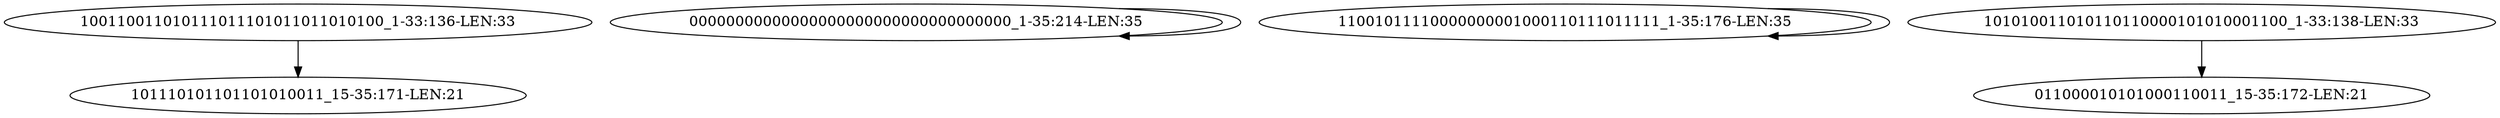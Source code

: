digraph G {
    "100110011010111011101011011010100_1-33:136-LEN:33" -> "101110101101101010011_15-35:171-LEN:21";
    "00000000000000000000000000000000000_1-35:214-LEN:35" -> "00000000000000000000000000000000000_1-35:214-LEN:35";
    "11001011110000000001000110111011111_1-35:176-LEN:35" -> "11001011110000000001000110111011111_1-35:176-LEN:35";
    "101010011010110110000101010001100_1-33:138-LEN:33" -> "011000010101000110011_15-35:172-LEN:21";
}
